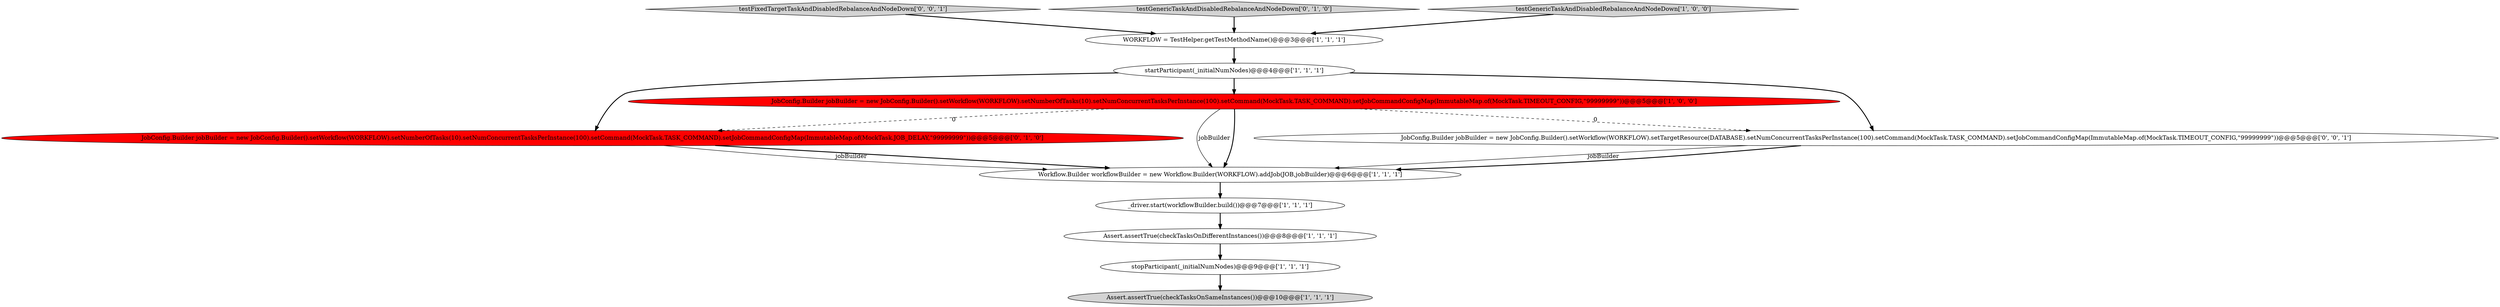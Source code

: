 digraph {
8 [style = filled, label = "Workflow.Builder workflowBuilder = new Workflow.Builder(WORKFLOW).addJob(JOB,jobBuilder)@@@6@@@['1', '1', '1']", fillcolor = white, shape = ellipse image = "AAA0AAABBB1BBB"];
5 [style = filled, label = "Assert.assertTrue(checkTasksOnDifferentInstances())@@@8@@@['1', '1', '1']", fillcolor = white, shape = ellipse image = "AAA0AAABBB1BBB"];
7 [style = filled, label = "WORKFLOW = TestHelper.getTestMethodName()@@@3@@@['1', '1', '1']", fillcolor = white, shape = ellipse image = "AAA0AAABBB1BBB"];
0 [style = filled, label = "startParticipant(_initialNumNodes)@@@4@@@['1', '1', '1']", fillcolor = white, shape = ellipse image = "AAA0AAABBB1BBB"];
11 [style = filled, label = "testFixedTargetTaskAndDisabledRebalanceAndNodeDown['0', '0', '1']", fillcolor = lightgray, shape = diamond image = "AAA0AAABBB3BBB"];
10 [style = filled, label = "JobConfig.Builder jobBuilder = new JobConfig.Builder().setWorkflow(WORKFLOW).setNumberOfTasks(10).setNumConcurrentTasksPerInstance(100).setCommand(MockTask.TASK_COMMAND).setJobCommandConfigMap(ImmutableMap.of(MockTask.JOB_DELAY,\"99999999\"))@@@5@@@['0', '1', '0']", fillcolor = red, shape = ellipse image = "AAA1AAABBB2BBB"];
12 [style = filled, label = "JobConfig.Builder jobBuilder = new JobConfig.Builder().setWorkflow(WORKFLOW).setTargetResource(DATABASE).setNumConcurrentTasksPerInstance(100).setCommand(MockTask.TASK_COMMAND).setJobCommandConfigMap(ImmutableMap.of(MockTask.TIMEOUT_CONFIG,\"99999999\"))@@@5@@@['0', '0', '1']", fillcolor = white, shape = ellipse image = "AAA0AAABBB3BBB"];
4 [style = filled, label = "JobConfig.Builder jobBuilder = new JobConfig.Builder().setWorkflow(WORKFLOW).setNumberOfTasks(10).setNumConcurrentTasksPerInstance(100).setCommand(MockTask.TASK_COMMAND).setJobCommandConfigMap(ImmutableMap.of(MockTask.TIMEOUT_CONFIG,\"99999999\"))@@@5@@@['1', '0', '0']", fillcolor = red, shape = ellipse image = "AAA1AAABBB1BBB"];
6 [style = filled, label = "stopParticipant(_initialNumNodes)@@@9@@@['1', '1', '1']", fillcolor = white, shape = ellipse image = "AAA0AAABBB1BBB"];
1 [style = filled, label = "_driver.start(workflowBuilder.build())@@@7@@@['1', '1', '1']", fillcolor = white, shape = ellipse image = "AAA0AAABBB1BBB"];
9 [style = filled, label = "testGenericTaskAndDisabledRebalanceAndNodeDown['0', '1', '0']", fillcolor = lightgray, shape = diamond image = "AAA0AAABBB2BBB"];
3 [style = filled, label = "testGenericTaskAndDisabledRebalanceAndNodeDown['1', '0', '0']", fillcolor = lightgray, shape = diamond image = "AAA0AAABBB1BBB"];
2 [style = filled, label = "Assert.assertTrue(checkTasksOnSameInstances())@@@10@@@['1', '1', '1']", fillcolor = lightgray, shape = ellipse image = "AAA0AAABBB1BBB"];
1->5 [style = bold, label=""];
8->1 [style = bold, label=""];
4->8 [style = bold, label=""];
0->10 [style = bold, label=""];
7->0 [style = bold, label=""];
12->8 [style = solid, label="jobBuilder"];
5->6 [style = bold, label=""];
10->8 [style = bold, label=""];
4->10 [style = dashed, label="0"];
3->7 [style = bold, label=""];
9->7 [style = bold, label=""];
0->4 [style = bold, label=""];
4->8 [style = solid, label="jobBuilder"];
12->8 [style = bold, label=""];
11->7 [style = bold, label=""];
10->8 [style = solid, label="jobBuilder"];
0->12 [style = bold, label=""];
4->12 [style = dashed, label="0"];
6->2 [style = bold, label=""];
}
